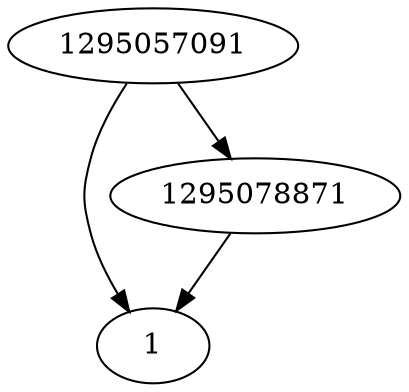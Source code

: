 strict digraph  {
1;
1295057091;
1295078871;
1295057091 -> 1;
1295057091 -> 1295078871;
1295078871 -> 1;
}

